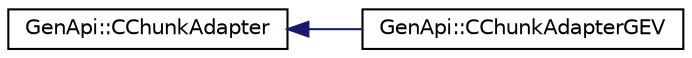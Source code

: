 digraph "Graphical Class Hierarchy"
{
  edge [fontname="Helvetica",fontsize="10",labelfontname="Helvetica",labelfontsize="10"];
  node [fontname="Helvetica",fontsize="10",shape=record];
  rankdir="LR";
  Node1 [label="GenApi::CChunkAdapter",height=0.2,width=0.4,color="black", fillcolor="white", style="filled",URL="$class_gen_api_1_1_c_chunk_adapter.html",tooltip="Connects a chunked buffer to a node map. "];
  Node1 -> Node2 [dir="back",color="midnightblue",fontsize="10",style="solid",fontname="Helvetica"];
  Node2 [label="GenApi::CChunkAdapterGEV",height=0.2,width=0.4,color="black", fillcolor="white", style="filled",URL="$class_gen_api_1_1_c_chunk_adapter_g_e_v.html",tooltip="Connects a chunked DCAM buffer to a node map. "];
}
